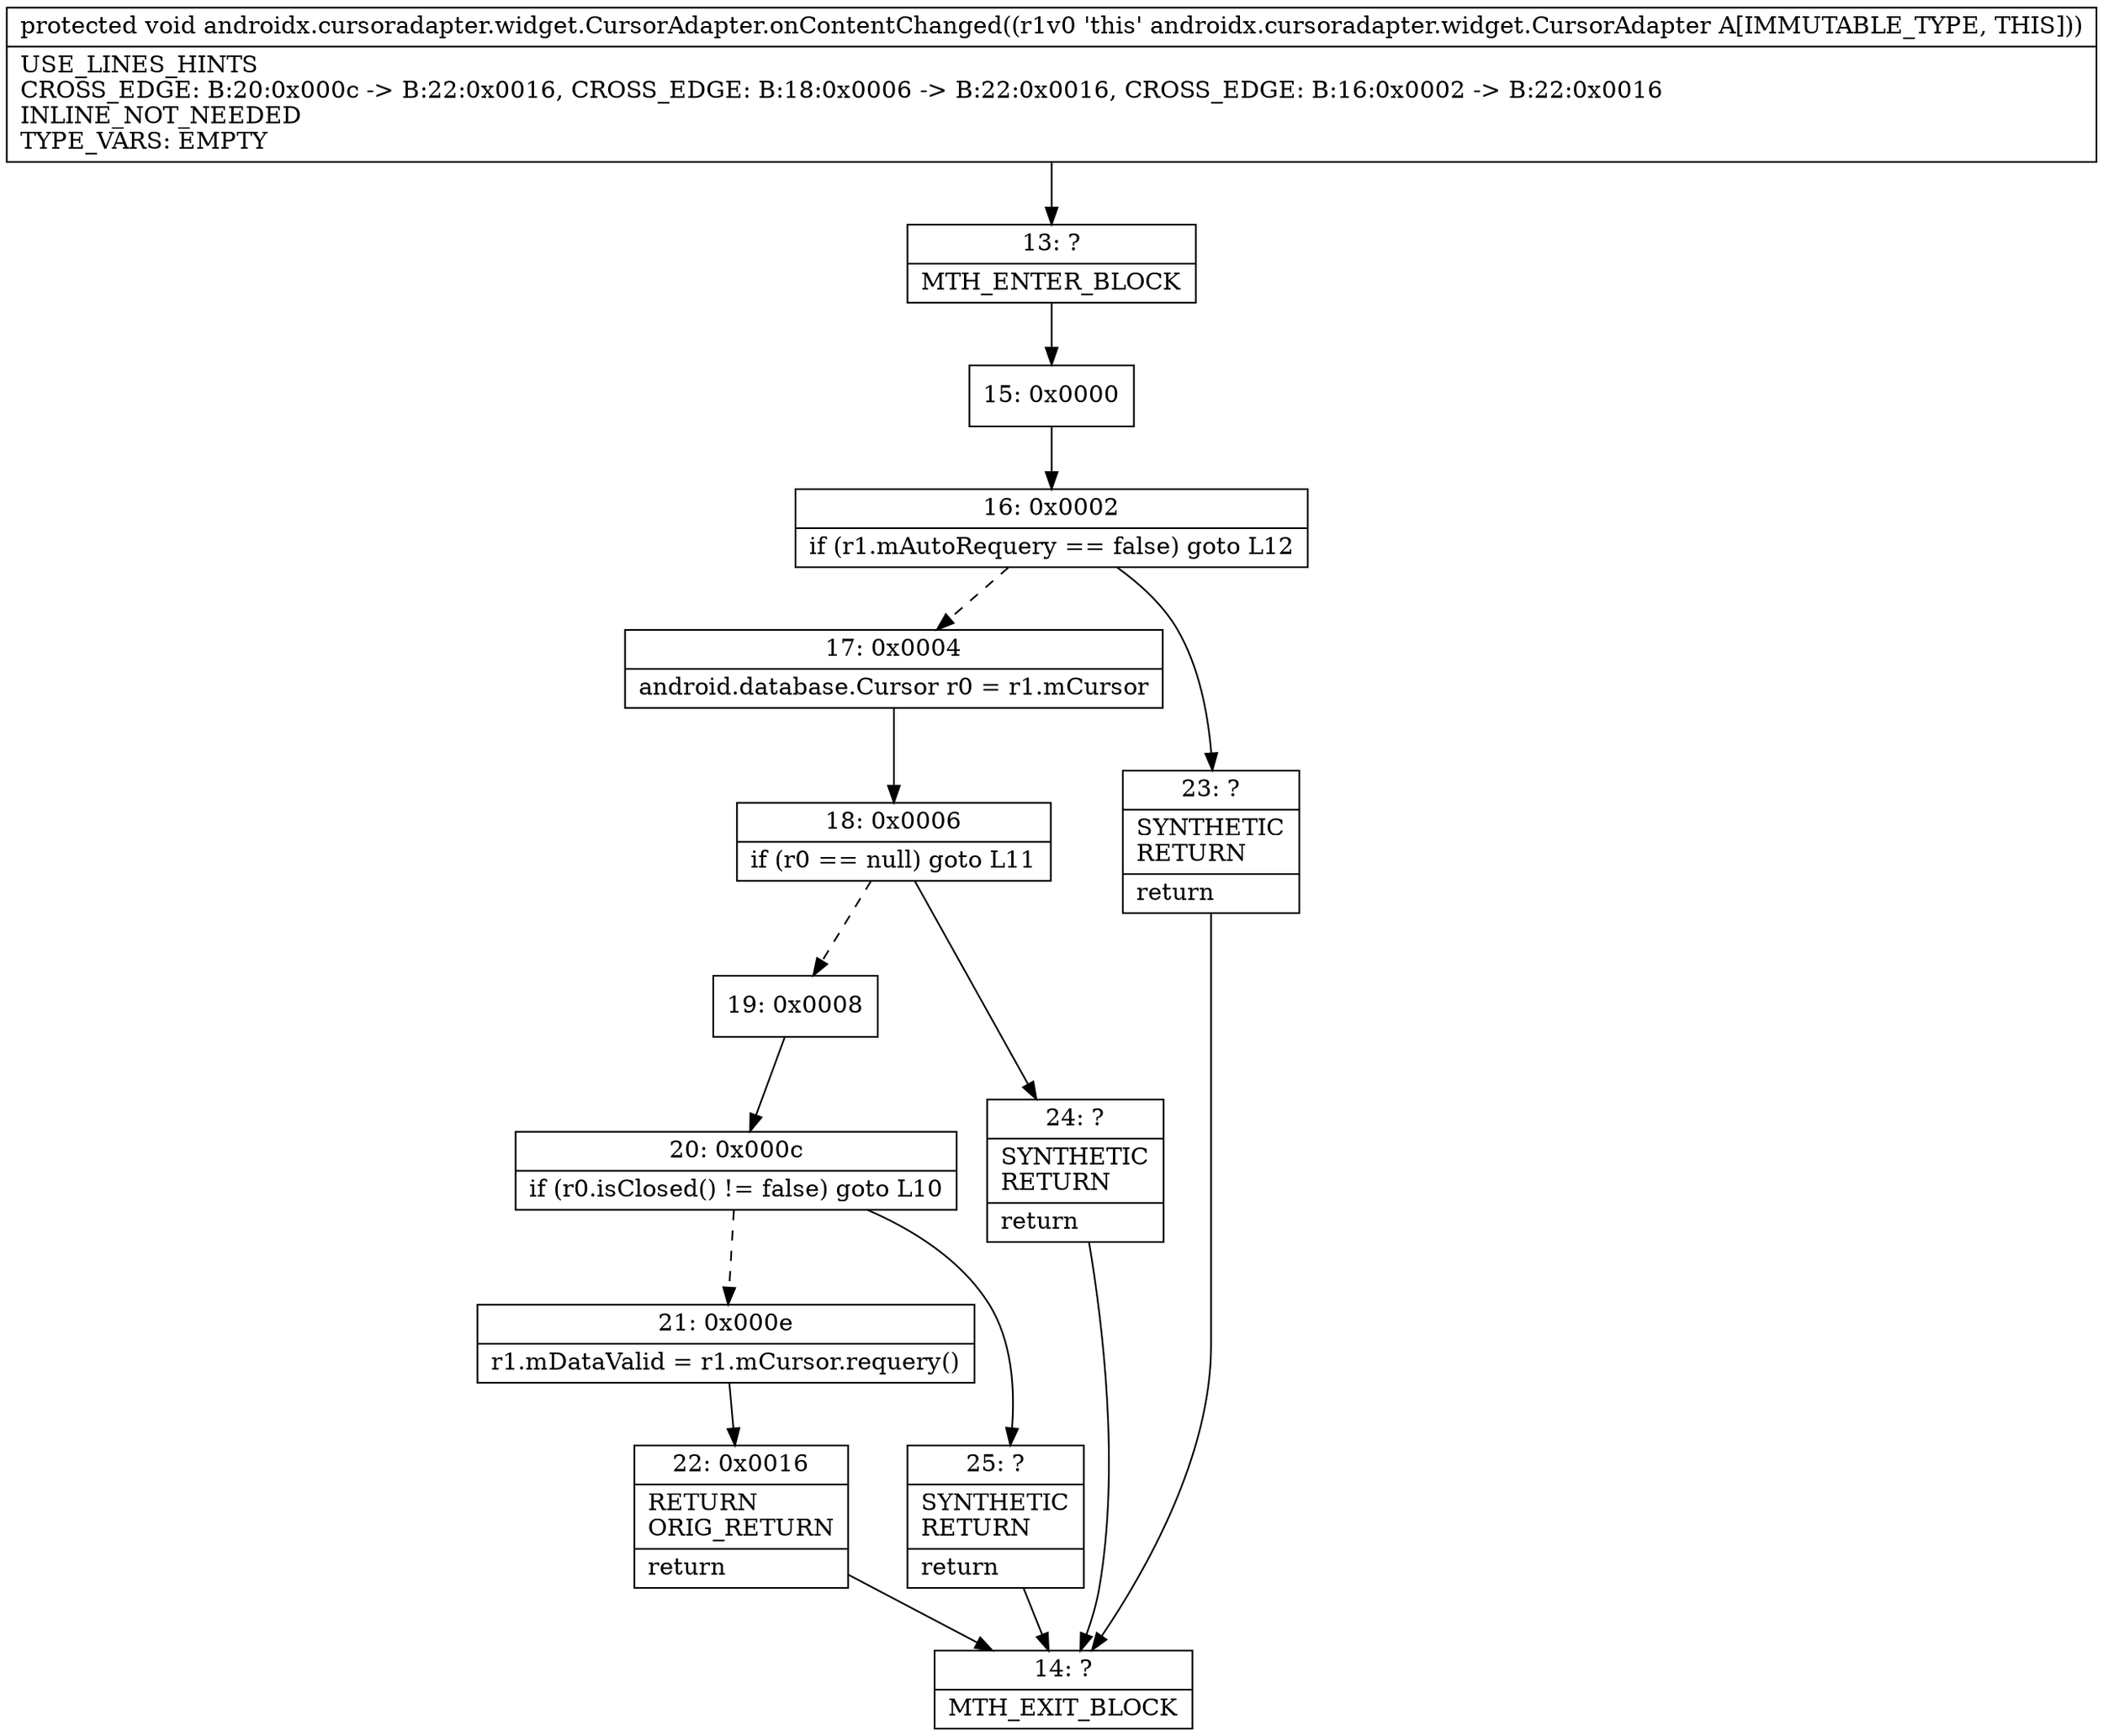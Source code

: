digraph "CFG forandroidx.cursoradapter.widget.CursorAdapter.onContentChanged()V" {
Node_13 [shape=record,label="{13\:\ ?|MTH_ENTER_BLOCK\l}"];
Node_15 [shape=record,label="{15\:\ 0x0000}"];
Node_16 [shape=record,label="{16\:\ 0x0002|if (r1.mAutoRequery == false) goto L12\l}"];
Node_17 [shape=record,label="{17\:\ 0x0004|android.database.Cursor r0 = r1.mCursor\l}"];
Node_18 [shape=record,label="{18\:\ 0x0006|if (r0 == null) goto L11\l}"];
Node_19 [shape=record,label="{19\:\ 0x0008}"];
Node_20 [shape=record,label="{20\:\ 0x000c|if (r0.isClosed() != false) goto L10\l}"];
Node_21 [shape=record,label="{21\:\ 0x000e|r1.mDataValid = r1.mCursor.requery()\l}"];
Node_22 [shape=record,label="{22\:\ 0x0016|RETURN\lORIG_RETURN\l|return\l}"];
Node_14 [shape=record,label="{14\:\ ?|MTH_EXIT_BLOCK\l}"];
Node_25 [shape=record,label="{25\:\ ?|SYNTHETIC\lRETURN\l|return\l}"];
Node_24 [shape=record,label="{24\:\ ?|SYNTHETIC\lRETURN\l|return\l}"];
Node_23 [shape=record,label="{23\:\ ?|SYNTHETIC\lRETURN\l|return\l}"];
MethodNode[shape=record,label="{protected void androidx.cursoradapter.widget.CursorAdapter.onContentChanged((r1v0 'this' androidx.cursoradapter.widget.CursorAdapter A[IMMUTABLE_TYPE, THIS]))  | USE_LINES_HINTS\lCROSS_EDGE: B:20:0x000c \-\> B:22:0x0016, CROSS_EDGE: B:18:0x0006 \-\> B:22:0x0016, CROSS_EDGE: B:16:0x0002 \-\> B:22:0x0016\lINLINE_NOT_NEEDED\lTYPE_VARS: EMPTY\l}"];
MethodNode -> Node_13;Node_13 -> Node_15;
Node_15 -> Node_16;
Node_16 -> Node_17[style=dashed];
Node_16 -> Node_23;
Node_17 -> Node_18;
Node_18 -> Node_19[style=dashed];
Node_18 -> Node_24;
Node_19 -> Node_20;
Node_20 -> Node_21[style=dashed];
Node_20 -> Node_25;
Node_21 -> Node_22;
Node_22 -> Node_14;
Node_25 -> Node_14;
Node_24 -> Node_14;
Node_23 -> Node_14;
}

